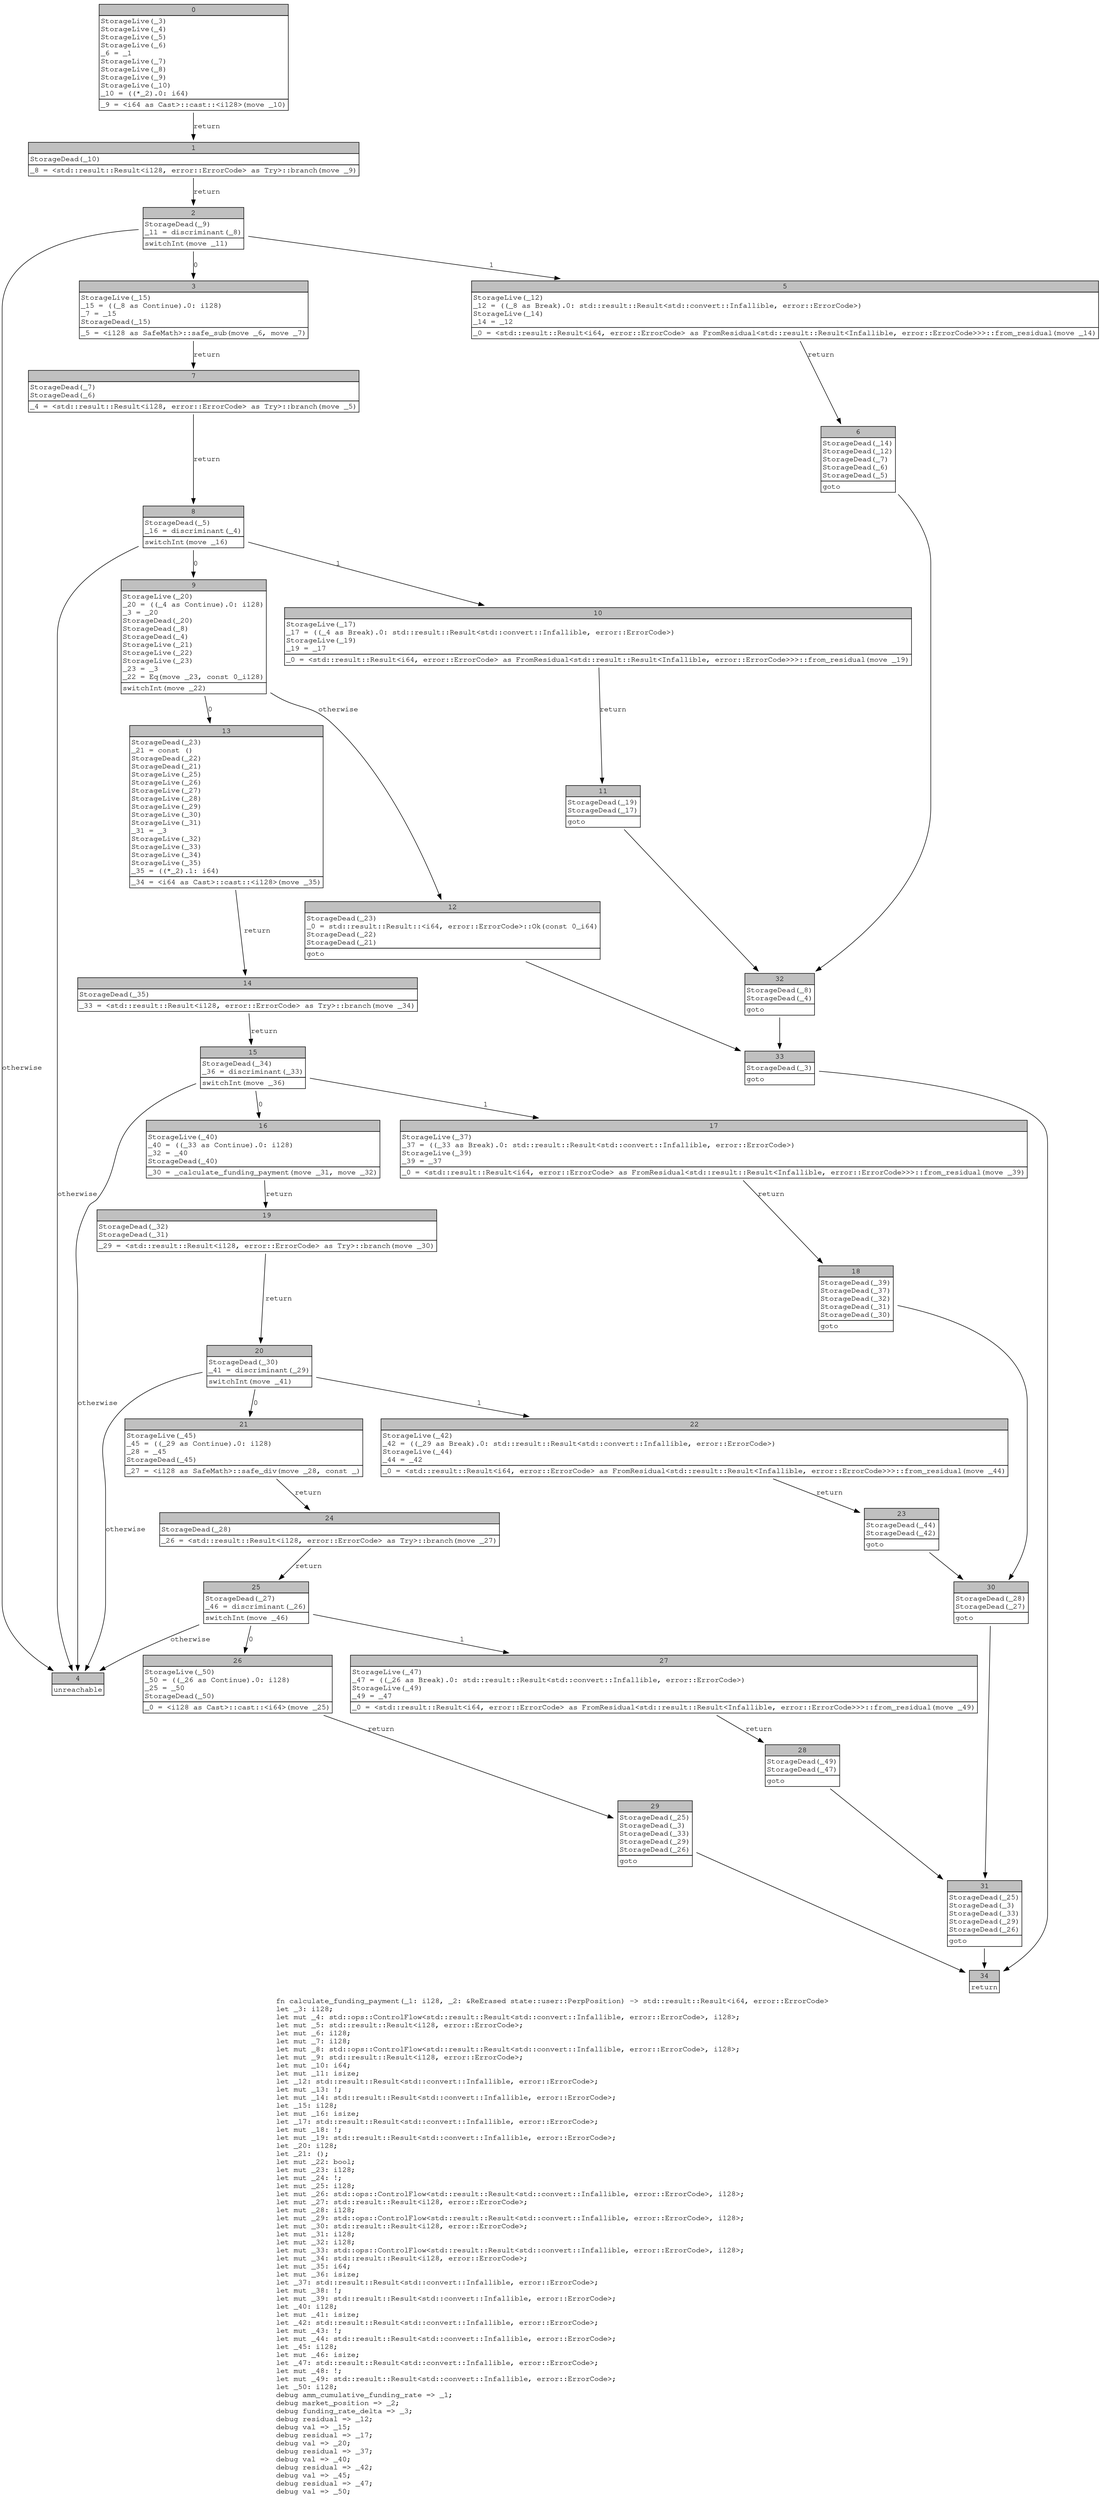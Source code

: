 digraph Mir_0_2304 {
    graph [fontname="Courier, monospace"];
    node [fontname="Courier, monospace"];
    edge [fontname="Courier, monospace"];
    label=<fn calculate_funding_payment(_1: i128, _2: &amp;ReErased state::user::PerpPosition) -&gt; std::result::Result&lt;i64, error::ErrorCode&gt;<br align="left"/>let _3: i128;<br align="left"/>let mut _4: std::ops::ControlFlow&lt;std::result::Result&lt;std::convert::Infallible, error::ErrorCode&gt;, i128&gt;;<br align="left"/>let mut _5: std::result::Result&lt;i128, error::ErrorCode&gt;;<br align="left"/>let mut _6: i128;<br align="left"/>let mut _7: i128;<br align="left"/>let mut _8: std::ops::ControlFlow&lt;std::result::Result&lt;std::convert::Infallible, error::ErrorCode&gt;, i128&gt;;<br align="left"/>let mut _9: std::result::Result&lt;i128, error::ErrorCode&gt;;<br align="left"/>let mut _10: i64;<br align="left"/>let mut _11: isize;<br align="left"/>let _12: std::result::Result&lt;std::convert::Infallible, error::ErrorCode&gt;;<br align="left"/>let mut _13: !;<br align="left"/>let mut _14: std::result::Result&lt;std::convert::Infallible, error::ErrorCode&gt;;<br align="left"/>let _15: i128;<br align="left"/>let mut _16: isize;<br align="left"/>let _17: std::result::Result&lt;std::convert::Infallible, error::ErrorCode&gt;;<br align="left"/>let mut _18: !;<br align="left"/>let mut _19: std::result::Result&lt;std::convert::Infallible, error::ErrorCode&gt;;<br align="left"/>let _20: i128;<br align="left"/>let _21: ();<br align="left"/>let mut _22: bool;<br align="left"/>let mut _23: i128;<br align="left"/>let mut _24: !;<br align="left"/>let mut _25: i128;<br align="left"/>let mut _26: std::ops::ControlFlow&lt;std::result::Result&lt;std::convert::Infallible, error::ErrorCode&gt;, i128&gt;;<br align="left"/>let mut _27: std::result::Result&lt;i128, error::ErrorCode&gt;;<br align="left"/>let mut _28: i128;<br align="left"/>let mut _29: std::ops::ControlFlow&lt;std::result::Result&lt;std::convert::Infallible, error::ErrorCode&gt;, i128&gt;;<br align="left"/>let mut _30: std::result::Result&lt;i128, error::ErrorCode&gt;;<br align="left"/>let mut _31: i128;<br align="left"/>let mut _32: i128;<br align="left"/>let mut _33: std::ops::ControlFlow&lt;std::result::Result&lt;std::convert::Infallible, error::ErrorCode&gt;, i128&gt;;<br align="left"/>let mut _34: std::result::Result&lt;i128, error::ErrorCode&gt;;<br align="left"/>let mut _35: i64;<br align="left"/>let mut _36: isize;<br align="left"/>let _37: std::result::Result&lt;std::convert::Infallible, error::ErrorCode&gt;;<br align="left"/>let mut _38: !;<br align="left"/>let mut _39: std::result::Result&lt;std::convert::Infallible, error::ErrorCode&gt;;<br align="left"/>let _40: i128;<br align="left"/>let mut _41: isize;<br align="left"/>let _42: std::result::Result&lt;std::convert::Infallible, error::ErrorCode&gt;;<br align="left"/>let mut _43: !;<br align="left"/>let mut _44: std::result::Result&lt;std::convert::Infallible, error::ErrorCode&gt;;<br align="left"/>let _45: i128;<br align="left"/>let mut _46: isize;<br align="left"/>let _47: std::result::Result&lt;std::convert::Infallible, error::ErrorCode&gt;;<br align="left"/>let mut _48: !;<br align="left"/>let mut _49: std::result::Result&lt;std::convert::Infallible, error::ErrorCode&gt;;<br align="left"/>let _50: i128;<br align="left"/>debug amm_cumulative_funding_rate =&gt; _1;<br align="left"/>debug market_position =&gt; _2;<br align="left"/>debug funding_rate_delta =&gt; _3;<br align="left"/>debug residual =&gt; _12;<br align="left"/>debug val =&gt; _15;<br align="left"/>debug residual =&gt; _17;<br align="left"/>debug val =&gt; _20;<br align="left"/>debug residual =&gt; _37;<br align="left"/>debug val =&gt; _40;<br align="left"/>debug residual =&gt; _42;<br align="left"/>debug val =&gt; _45;<br align="left"/>debug residual =&gt; _47;<br align="left"/>debug val =&gt; _50;<br align="left"/>>;
    bb0__0_2304 [shape="none", label=<<table border="0" cellborder="1" cellspacing="0"><tr><td bgcolor="gray" align="center" colspan="1">0</td></tr><tr><td align="left" balign="left">StorageLive(_3)<br/>StorageLive(_4)<br/>StorageLive(_5)<br/>StorageLive(_6)<br/>_6 = _1<br/>StorageLive(_7)<br/>StorageLive(_8)<br/>StorageLive(_9)<br/>StorageLive(_10)<br/>_10 = ((*_2).0: i64)<br/></td></tr><tr><td align="left">_9 = &lt;i64 as Cast&gt;::cast::&lt;i128&gt;(move _10)</td></tr></table>>];
    bb1__0_2304 [shape="none", label=<<table border="0" cellborder="1" cellspacing="0"><tr><td bgcolor="gray" align="center" colspan="1">1</td></tr><tr><td align="left" balign="left">StorageDead(_10)<br/></td></tr><tr><td align="left">_8 = &lt;std::result::Result&lt;i128, error::ErrorCode&gt; as Try&gt;::branch(move _9)</td></tr></table>>];
    bb2__0_2304 [shape="none", label=<<table border="0" cellborder="1" cellspacing="0"><tr><td bgcolor="gray" align="center" colspan="1">2</td></tr><tr><td align="left" balign="left">StorageDead(_9)<br/>_11 = discriminant(_8)<br/></td></tr><tr><td align="left">switchInt(move _11)</td></tr></table>>];
    bb3__0_2304 [shape="none", label=<<table border="0" cellborder="1" cellspacing="0"><tr><td bgcolor="gray" align="center" colspan="1">3</td></tr><tr><td align="left" balign="left">StorageLive(_15)<br/>_15 = ((_8 as Continue).0: i128)<br/>_7 = _15<br/>StorageDead(_15)<br/></td></tr><tr><td align="left">_5 = &lt;i128 as SafeMath&gt;::safe_sub(move _6, move _7)</td></tr></table>>];
    bb4__0_2304 [shape="none", label=<<table border="0" cellborder="1" cellspacing="0"><tr><td bgcolor="gray" align="center" colspan="1">4</td></tr><tr><td align="left">unreachable</td></tr></table>>];
    bb5__0_2304 [shape="none", label=<<table border="0" cellborder="1" cellspacing="0"><tr><td bgcolor="gray" align="center" colspan="1">5</td></tr><tr><td align="left" balign="left">StorageLive(_12)<br/>_12 = ((_8 as Break).0: std::result::Result&lt;std::convert::Infallible, error::ErrorCode&gt;)<br/>StorageLive(_14)<br/>_14 = _12<br/></td></tr><tr><td align="left">_0 = &lt;std::result::Result&lt;i64, error::ErrorCode&gt; as FromResidual&lt;std::result::Result&lt;Infallible, error::ErrorCode&gt;&gt;&gt;::from_residual(move _14)</td></tr></table>>];
    bb6__0_2304 [shape="none", label=<<table border="0" cellborder="1" cellspacing="0"><tr><td bgcolor="gray" align="center" colspan="1">6</td></tr><tr><td align="left" balign="left">StorageDead(_14)<br/>StorageDead(_12)<br/>StorageDead(_7)<br/>StorageDead(_6)<br/>StorageDead(_5)<br/></td></tr><tr><td align="left">goto</td></tr></table>>];
    bb7__0_2304 [shape="none", label=<<table border="0" cellborder="1" cellspacing="0"><tr><td bgcolor="gray" align="center" colspan="1">7</td></tr><tr><td align="left" balign="left">StorageDead(_7)<br/>StorageDead(_6)<br/></td></tr><tr><td align="left">_4 = &lt;std::result::Result&lt;i128, error::ErrorCode&gt; as Try&gt;::branch(move _5)</td></tr></table>>];
    bb8__0_2304 [shape="none", label=<<table border="0" cellborder="1" cellspacing="0"><tr><td bgcolor="gray" align="center" colspan="1">8</td></tr><tr><td align="left" balign="left">StorageDead(_5)<br/>_16 = discriminant(_4)<br/></td></tr><tr><td align="left">switchInt(move _16)</td></tr></table>>];
    bb9__0_2304 [shape="none", label=<<table border="0" cellborder="1" cellspacing="0"><tr><td bgcolor="gray" align="center" colspan="1">9</td></tr><tr><td align="left" balign="left">StorageLive(_20)<br/>_20 = ((_4 as Continue).0: i128)<br/>_3 = _20<br/>StorageDead(_20)<br/>StorageDead(_8)<br/>StorageDead(_4)<br/>StorageLive(_21)<br/>StorageLive(_22)<br/>StorageLive(_23)<br/>_23 = _3<br/>_22 = Eq(move _23, const 0_i128)<br/></td></tr><tr><td align="left">switchInt(move _22)</td></tr></table>>];
    bb10__0_2304 [shape="none", label=<<table border="0" cellborder="1" cellspacing="0"><tr><td bgcolor="gray" align="center" colspan="1">10</td></tr><tr><td align="left" balign="left">StorageLive(_17)<br/>_17 = ((_4 as Break).0: std::result::Result&lt;std::convert::Infallible, error::ErrorCode&gt;)<br/>StorageLive(_19)<br/>_19 = _17<br/></td></tr><tr><td align="left">_0 = &lt;std::result::Result&lt;i64, error::ErrorCode&gt; as FromResidual&lt;std::result::Result&lt;Infallible, error::ErrorCode&gt;&gt;&gt;::from_residual(move _19)</td></tr></table>>];
    bb11__0_2304 [shape="none", label=<<table border="0" cellborder="1" cellspacing="0"><tr><td bgcolor="gray" align="center" colspan="1">11</td></tr><tr><td align="left" balign="left">StorageDead(_19)<br/>StorageDead(_17)<br/></td></tr><tr><td align="left">goto</td></tr></table>>];
    bb12__0_2304 [shape="none", label=<<table border="0" cellborder="1" cellspacing="0"><tr><td bgcolor="gray" align="center" colspan="1">12</td></tr><tr><td align="left" balign="left">StorageDead(_23)<br/>_0 = std::result::Result::&lt;i64, error::ErrorCode&gt;::Ok(const 0_i64)<br/>StorageDead(_22)<br/>StorageDead(_21)<br/></td></tr><tr><td align="left">goto</td></tr></table>>];
    bb13__0_2304 [shape="none", label=<<table border="0" cellborder="1" cellspacing="0"><tr><td bgcolor="gray" align="center" colspan="1">13</td></tr><tr><td align="left" balign="left">StorageDead(_23)<br/>_21 = const ()<br/>StorageDead(_22)<br/>StorageDead(_21)<br/>StorageLive(_25)<br/>StorageLive(_26)<br/>StorageLive(_27)<br/>StorageLive(_28)<br/>StorageLive(_29)<br/>StorageLive(_30)<br/>StorageLive(_31)<br/>_31 = _3<br/>StorageLive(_32)<br/>StorageLive(_33)<br/>StorageLive(_34)<br/>StorageLive(_35)<br/>_35 = ((*_2).1: i64)<br/></td></tr><tr><td align="left">_34 = &lt;i64 as Cast&gt;::cast::&lt;i128&gt;(move _35)</td></tr></table>>];
    bb14__0_2304 [shape="none", label=<<table border="0" cellborder="1" cellspacing="0"><tr><td bgcolor="gray" align="center" colspan="1">14</td></tr><tr><td align="left" balign="left">StorageDead(_35)<br/></td></tr><tr><td align="left">_33 = &lt;std::result::Result&lt;i128, error::ErrorCode&gt; as Try&gt;::branch(move _34)</td></tr></table>>];
    bb15__0_2304 [shape="none", label=<<table border="0" cellborder="1" cellspacing="0"><tr><td bgcolor="gray" align="center" colspan="1">15</td></tr><tr><td align="left" balign="left">StorageDead(_34)<br/>_36 = discriminant(_33)<br/></td></tr><tr><td align="left">switchInt(move _36)</td></tr></table>>];
    bb16__0_2304 [shape="none", label=<<table border="0" cellborder="1" cellspacing="0"><tr><td bgcolor="gray" align="center" colspan="1">16</td></tr><tr><td align="left" balign="left">StorageLive(_40)<br/>_40 = ((_33 as Continue).0: i128)<br/>_32 = _40<br/>StorageDead(_40)<br/></td></tr><tr><td align="left">_30 = _calculate_funding_payment(move _31, move _32)</td></tr></table>>];
    bb17__0_2304 [shape="none", label=<<table border="0" cellborder="1" cellspacing="0"><tr><td bgcolor="gray" align="center" colspan="1">17</td></tr><tr><td align="left" balign="left">StorageLive(_37)<br/>_37 = ((_33 as Break).0: std::result::Result&lt;std::convert::Infallible, error::ErrorCode&gt;)<br/>StorageLive(_39)<br/>_39 = _37<br/></td></tr><tr><td align="left">_0 = &lt;std::result::Result&lt;i64, error::ErrorCode&gt; as FromResidual&lt;std::result::Result&lt;Infallible, error::ErrorCode&gt;&gt;&gt;::from_residual(move _39)</td></tr></table>>];
    bb18__0_2304 [shape="none", label=<<table border="0" cellborder="1" cellspacing="0"><tr><td bgcolor="gray" align="center" colspan="1">18</td></tr><tr><td align="left" balign="left">StorageDead(_39)<br/>StorageDead(_37)<br/>StorageDead(_32)<br/>StorageDead(_31)<br/>StorageDead(_30)<br/></td></tr><tr><td align="left">goto</td></tr></table>>];
    bb19__0_2304 [shape="none", label=<<table border="0" cellborder="1" cellspacing="0"><tr><td bgcolor="gray" align="center" colspan="1">19</td></tr><tr><td align="left" balign="left">StorageDead(_32)<br/>StorageDead(_31)<br/></td></tr><tr><td align="left">_29 = &lt;std::result::Result&lt;i128, error::ErrorCode&gt; as Try&gt;::branch(move _30)</td></tr></table>>];
    bb20__0_2304 [shape="none", label=<<table border="0" cellborder="1" cellspacing="0"><tr><td bgcolor="gray" align="center" colspan="1">20</td></tr><tr><td align="left" balign="left">StorageDead(_30)<br/>_41 = discriminant(_29)<br/></td></tr><tr><td align="left">switchInt(move _41)</td></tr></table>>];
    bb21__0_2304 [shape="none", label=<<table border="0" cellborder="1" cellspacing="0"><tr><td bgcolor="gray" align="center" colspan="1">21</td></tr><tr><td align="left" balign="left">StorageLive(_45)<br/>_45 = ((_29 as Continue).0: i128)<br/>_28 = _45<br/>StorageDead(_45)<br/></td></tr><tr><td align="left">_27 = &lt;i128 as SafeMath&gt;::safe_div(move _28, const _)</td></tr></table>>];
    bb22__0_2304 [shape="none", label=<<table border="0" cellborder="1" cellspacing="0"><tr><td bgcolor="gray" align="center" colspan="1">22</td></tr><tr><td align="left" balign="left">StorageLive(_42)<br/>_42 = ((_29 as Break).0: std::result::Result&lt;std::convert::Infallible, error::ErrorCode&gt;)<br/>StorageLive(_44)<br/>_44 = _42<br/></td></tr><tr><td align="left">_0 = &lt;std::result::Result&lt;i64, error::ErrorCode&gt; as FromResidual&lt;std::result::Result&lt;Infallible, error::ErrorCode&gt;&gt;&gt;::from_residual(move _44)</td></tr></table>>];
    bb23__0_2304 [shape="none", label=<<table border="0" cellborder="1" cellspacing="0"><tr><td bgcolor="gray" align="center" colspan="1">23</td></tr><tr><td align="left" balign="left">StorageDead(_44)<br/>StorageDead(_42)<br/></td></tr><tr><td align="left">goto</td></tr></table>>];
    bb24__0_2304 [shape="none", label=<<table border="0" cellborder="1" cellspacing="0"><tr><td bgcolor="gray" align="center" colspan="1">24</td></tr><tr><td align="left" balign="left">StorageDead(_28)<br/></td></tr><tr><td align="left">_26 = &lt;std::result::Result&lt;i128, error::ErrorCode&gt; as Try&gt;::branch(move _27)</td></tr></table>>];
    bb25__0_2304 [shape="none", label=<<table border="0" cellborder="1" cellspacing="0"><tr><td bgcolor="gray" align="center" colspan="1">25</td></tr><tr><td align="left" balign="left">StorageDead(_27)<br/>_46 = discriminant(_26)<br/></td></tr><tr><td align="left">switchInt(move _46)</td></tr></table>>];
    bb26__0_2304 [shape="none", label=<<table border="0" cellborder="1" cellspacing="0"><tr><td bgcolor="gray" align="center" colspan="1">26</td></tr><tr><td align="left" balign="left">StorageLive(_50)<br/>_50 = ((_26 as Continue).0: i128)<br/>_25 = _50<br/>StorageDead(_50)<br/></td></tr><tr><td align="left">_0 = &lt;i128 as Cast&gt;::cast::&lt;i64&gt;(move _25)</td></tr></table>>];
    bb27__0_2304 [shape="none", label=<<table border="0" cellborder="1" cellspacing="0"><tr><td bgcolor="gray" align="center" colspan="1">27</td></tr><tr><td align="left" balign="left">StorageLive(_47)<br/>_47 = ((_26 as Break).0: std::result::Result&lt;std::convert::Infallible, error::ErrorCode&gt;)<br/>StorageLive(_49)<br/>_49 = _47<br/></td></tr><tr><td align="left">_0 = &lt;std::result::Result&lt;i64, error::ErrorCode&gt; as FromResidual&lt;std::result::Result&lt;Infallible, error::ErrorCode&gt;&gt;&gt;::from_residual(move _49)</td></tr></table>>];
    bb28__0_2304 [shape="none", label=<<table border="0" cellborder="1" cellspacing="0"><tr><td bgcolor="gray" align="center" colspan="1">28</td></tr><tr><td align="left" balign="left">StorageDead(_49)<br/>StorageDead(_47)<br/></td></tr><tr><td align="left">goto</td></tr></table>>];
    bb29__0_2304 [shape="none", label=<<table border="0" cellborder="1" cellspacing="0"><tr><td bgcolor="gray" align="center" colspan="1">29</td></tr><tr><td align="left" balign="left">StorageDead(_25)<br/>StorageDead(_3)<br/>StorageDead(_33)<br/>StorageDead(_29)<br/>StorageDead(_26)<br/></td></tr><tr><td align="left">goto</td></tr></table>>];
    bb30__0_2304 [shape="none", label=<<table border="0" cellborder="1" cellspacing="0"><tr><td bgcolor="gray" align="center" colspan="1">30</td></tr><tr><td align="left" balign="left">StorageDead(_28)<br/>StorageDead(_27)<br/></td></tr><tr><td align="left">goto</td></tr></table>>];
    bb31__0_2304 [shape="none", label=<<table border="0" cellborder="1" cellspacing="0"><tr><td bgcolor="gray" align="center" colspan="1">31</td></tr><tr><td align="left" balign="left">StorageDead(_25)<br/>StorageDead(_3)<br/>StorageDead(_33)<br/>StorageDead(_29)<br/>StorageDead(_26)<br/></td></tr><tr><td align="left">goto</td></tr></table>>];
    bb32__0_2304 [shape="none", label=<<table border="0" cellborder="1" cellspacing="0"><tr><td bgcolor="gray" align="center" colspan="1">32</td></tr><tr><td align="left" balign="left">StorageDead(_8)<br/>StorageDead(_4)<br/></td></tr><tr><td align="left">goto</td></tr></table>>];
    bb33__0_2304 [shape="none", label=<<table border="0" cellborder="1" cellspacing="0"><tr><td bgcolor="gray" align="center" colspan="1">33</td></tr><tr><td align="left" balign="left">StorageDead(_3)<br/></td></tr><tr><td align="left">goto</td></tr></table>>];
    bb34__0_2304 [shape="none", label=<<table border="0" cellborder="1" cellspacing="0"><tr><td bgcolor="gray" align="center" colspan="1">34</td></tr><tr><td align="left">return</td></tr></table>>];
    bb0__0_2304 -> bb1__0_2304 [label="return"];
    bb1__0_2304 -> bb2__0_2304 [label="return"];
    bb2__0_2304 -> bb3__0_2304 [label="0"];
    bb2__0_2304 -> bb5__0_2304 [label="1"];
    bb2__0_2304 -> bb4__0_2304 [label="otherwise"];
    bb3__0_2304 -> bb7__0_2304 [label="return"];
    bb5__0_2304 -> bb6__0_2304 [label="return"];
    bb6__0_2304 -> bb32__0_2304 [label=""];
    bb7__0_2304 -> bb8__0_2304 [label="return"];
    bb8__0_2304 -> bb9__0_2304 [label="0"];
    bb8__0_2304 -> bb10__0_2304 [label="1"];
    bb8__0_2304 -> bb4__0_2304 [label="otherwise"];
    bb9__0_2304 -> bb13__0_2304 [label="0"];
    bb9__0_2304 -> bb12__0_2304 [label="otherwise"];
    bb10__0_2304 -> bb11__0_2304 [label="return"];
    bb11__0_2304 -> bb32__0_2304 [label=""];
    bb12__0_2304 -> bb33__0_2304 [label=""];
    bb13__0_2304 -> bb14__0_2304 [label="return"];
    bb14__0_2304 -> bb15__0_2304 [label="return"];
    bb15__0_2304 -> bb16__0_2304 [label="0"];
    bb15__0_2304 -> bb17__0_2304 [label="1"];
    bb15__0_2304 -> bb4__0_2304 [label="otherwise"];
    bb16__0_2304 -> bb19__0_2304 [label="return"];
    bb17__0_2304 -> bb18__0_2304 [label="return"];
    bb18__0_2304 -> bb30__0_2304 [label=""];
    bb19__0_2304 -> bb20__0_2304 [label="return"];
    bb20__0_2304 -> bb21__0_2304 [label="0"];
    bb20__0_2304 -> bb22__0_2304 [label="1"];
    bb20__0_2304 -> bb4__0_2304 [label="otherwise"];
    bb21__0_2304 -> bb24__0_2304 [label="return"];
    bb22__0_2304 -> bb23__0_2304 [label="return"];
    bb23__0_2304 -> bb30__0_2304 [label=""];
    bb24__0_2304 -> bb25__0_2304 [label="return"];
    bb25__0_2304 -> bb26__0_2304 [label="0"];
    bb25__0_2304 -> bb27__0_2304 [label="1"];
    bb25__0_2304 -> bb4__0_2304 [label="otherwise"];
    bb26__0_2304 -> bb29__0_2304 [label="return"];
    bb27__0_2304 -> bb28__0_2304 [label="return"];
    bb28__0_2304 -> bb31__0_2304 [label=""];
    bb29__0_2304 -> bb34__0_2304 [label=""];
    bb30__0_2304 -> bb31__0_2304 [label=""];
    bb31__0_2304 -> bb34__0_2304 [label=""];
    bb32__0_2304 -> bb33__0_2304 [label=""];
    bb33__0_2304 -> bb34__0_2304 [label=""];
}
